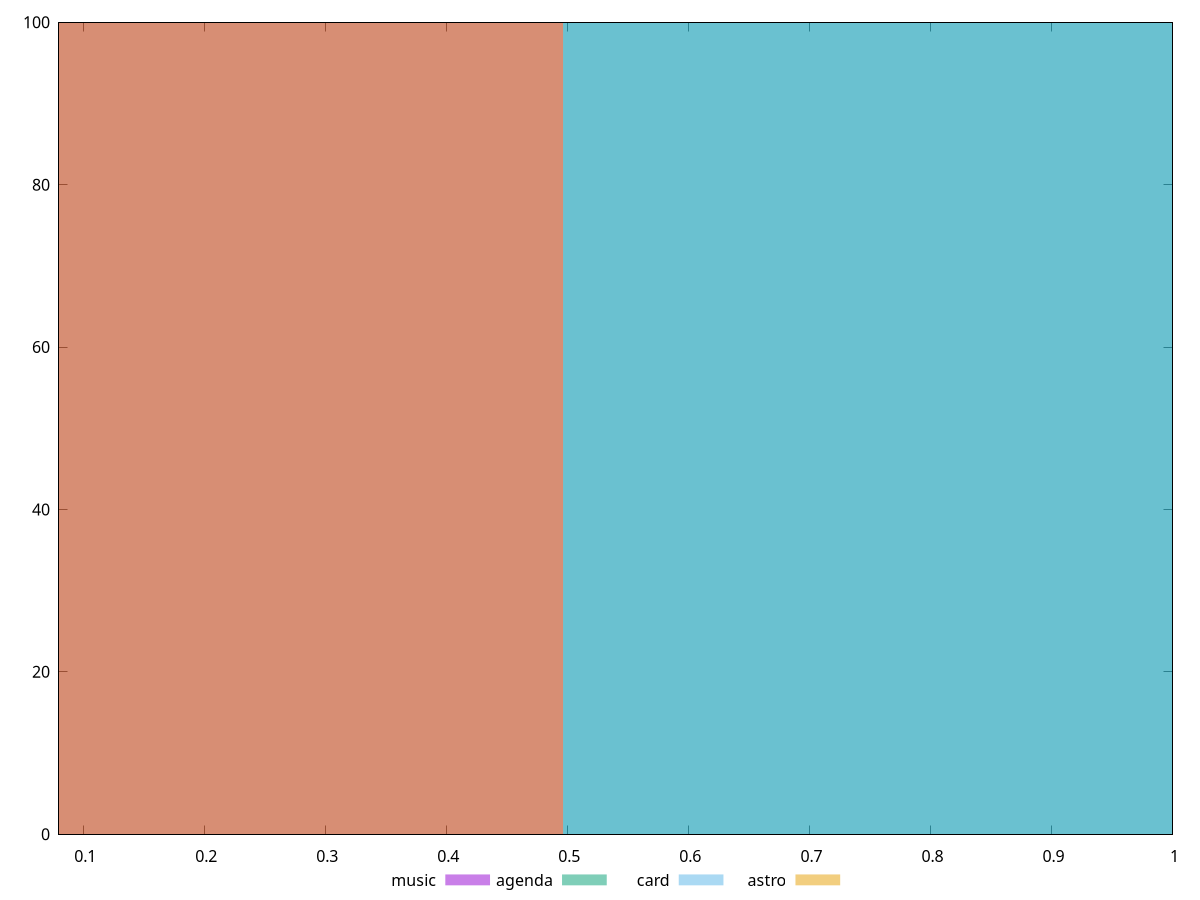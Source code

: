 reset

$music <<EOF
0 100
EOF

$agenda <<EOF
0.9929615030153086 100
EOF

$card <<EOF
0.9929615030153086 100
EOF

$astro <<EOF
0 100
EOF

set key outside below
set boxwidth 0.9929615030153086
set xrange [0.08:1]
set yrange [0:100]
set trange [0:100]
set style fill transparent solid 0.5 noborder
set terminal svg size 640, 520 enhanced background rgb 'white'
set output "reports/report_00031_2021-02-24T23-18-18.084Z/unused-javascript/comparison/histogram/all_score.svg"

plot $music title "music" with boxes, \
     $agenda title "agenda" with boxes, \
     $card title "card" with boxes, \
     $astro title "astro" with boxes

reset
